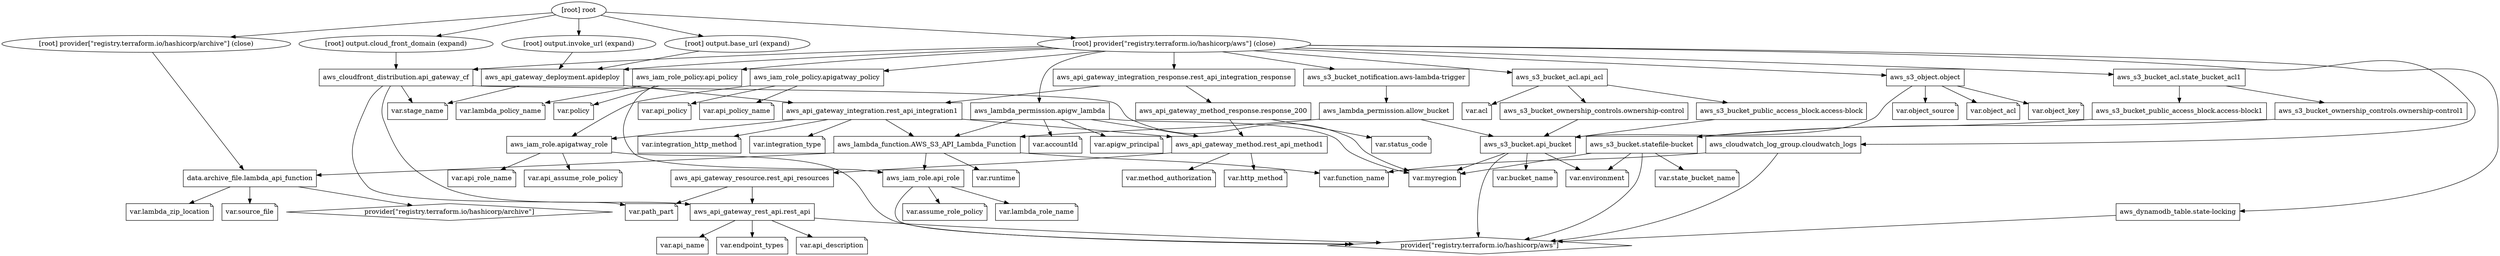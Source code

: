 digraph {
	compound = "true"
	newrank = "true"
	subgraph "root" {
		"[root] aws_api_gateway_deployment.apideploy (expand)" [label = "aws_api_gateway_deployment.apideploy", shape = "box"]
		"[root] aws_api_gateway_integration.rest_api_integration1 (expand)" [label = "aws_api_gateway_integration.rest_api_integration1", shape = "box"]
		"[root] aws_api_gateway_integration_response.rest_api_integration_response (expand)" [label = "aws_api_gateway_integration_response.rest_api_integration_response", shape = "box"]
		"[root] aws_api_gateway_method.rest_api_method1 (expand)" [label = "aws_api_gateway_method.rest_api_method1", shape = "box"]
		"[root] aws_api_gateway_method_response.response_200 (expand)" [label = "aws_api_gateway_method_response.response_200", shape = "box"]
		"[root] aws_api_gateway_resource.rest_api_resources (expand)" [label = "aws_api_gateway_resource.rest_api_resources", shape = "box"]
		"[root] aws_api_gateway_rest_api.rest_api (expand)" [label = "aws_api_gateway_rest_api.rest_api", shape = "box"]
		"[root] aws_cloudfront_distribution.api_gateway_cf (expand)" [label = "aws_cloudfront_distribution.api_gateway_cf", shape = "box"]
		"[root] aws_cloudwatch_log_group.cloudwatch_logs (expand)" [label = "aws_cloudwatch_log_group.cloudwatch_logs", shape = "box"]
		"[root] aws_dynamodb_table.state-locking (expand)" [label = "aws_dynamodb_table.state-locking", shape = "box"]
		"[root] aws_iam_role.api_role (expand)" [label = "aws_iam_role.api_role", shape = "box"]
		"[root] aws_iam_role.apigatway_role (expand)" [label = "aws_iam_role.apigatway_role", shape = "box"]
		"[root] aws_iam_role_policy.api_policy (expand)" [label = "aws_iam_role_policy.api_policy", shape = "box"]
		"[root] aws_iam_role_policy.apigatway_policy (expand)" [label = "aws_iam_role_policy.apigatway_policy", shape = "box"]
		"[root] aws_lambda_function.AWS_S3_API_Lambda_Function (expand)" [label = "aws_lambda_function.AWS_S3_API_Lambda_Function", shape = "box"]
		"[root] aws_lambda_permission.allow_bucket (expand)" [label = "aws_lambda_permission.allow_bucket", shape = "box"]
		"[root] aws_lambda_permission.apigw_lambda (expand)" [label = "aws_lambda_permission.apigw_lambda", shape = "box"]
		"[root] aws_s3_bucket.api_bucket (expand)" [label = "aws_s3_bucket.api_bucket", shape = "box"]
		"[root] aws_s3_bucket.statefile-bucket (expand)" [label = "aws_s3_bucket.statefile-bucket", shape = "box"]
		"[root] aws_s3_bucket_acl.api_acl (expand)" [label = "aws_s3_bucket_acl.api_acl", shape = "box"]
		"[root] aws_s3_bucket_acl.state_bucket_acl1 (expand)" [label = "aws_s3_bucket_acl.state_bucket_acl1", shape = "box"]
		"[root] aws_s3_bucket_notification.aws-lambda-trigger (expand)" [label = "aws_s3_bucket_notification.aws-lambda-trigger", shape = "box"]
		"[root] aws_s3_bucket_ownership_controls.ownership-control (expand)" [label = "aws_s3_bucket_ownership_controls.ownership-control", shape = "box"]
		"[root] aws_s3_bucket_ownership_controls.ownership-control1 (expand)" [label = "aws_s3_bucket_ownership_controls.ownership-control1", shape = "box"]
		"[root] aws_s3_bucket_public_access_block.access-block (expand)" [label = "aws_s3_bucket_public_access_block.access-block", shape = "box"]
		"[root] aws_s3_bucket_public_access_block.access-block1 (expand)" [label = "aws_s3_bucket_public_access_block.access-block1", shape = "box"]
		"[root] aws_s3_object.object (expand)" [label = "aws_s3_object.object", shape = "box"]
		"[root] data.archive_file.lambda_api_function (expand)" [label = "data.archive_file.lambda_api_function", shape = "box"]
		"[root] provider[\"registry.terraform.io/hashicorp/archive\"]" [label = "provider[\"registry.terraform.io/hashicorp/archive\"]", shape = "diamond"]
		"[root] provider[\"registry.terraform.io/hashicorp/aws\"]" [label = "provider[\"registry.terraform.io/hashicorp/aws\"]", shape = "diamond"]
		"[root] var.accountId" [label = "var.accountId", shape = "note"]
		"[root] var.acl" [label = "var.acl", shape = "note"]
		"[root] var.api_assume_role_policy" [label = "var.api_assume_role_policy", shape = "note"]
		"[root] var.api_description" [label = "var.api_description", shape = "note"]
		"[root] var.api_name" [label = "var.api_name", shape = "note"]
		"[root] var.api_policy" [label = "var.api_policy", shape = "note"]
		"[root] var.api_policy_name" [label = "var.api_policy_name", shape = "note"]
		"[root] var.api_role_name" [label = "var.api_role_name", shape = "note"]
		"[root] var.apigw_principal" [label = "var.apigw_principal", shape = "note"]
		"[root] var.assume_role_policy" [label = "var.assume_role_policy", shape = "note"]
		"[root] var.bucket_name" [label = "var.bucket_name", shape = "note"]
		"[root] var.endpoint_types" [label = "var.endpoint_types", shape = "note"]
		"[root] var.environment" [label = "var.environment", shape = "note"]
		"[root] var.function_name" [label = "var.function_name", shape = "note"]
		"[root] var.http_method" [label = "var.http_method", shape = "note"]
		"[root] var.integration_http_method" [label = "var.integration_http_method", shape = "note"]
		"[root] var.integration_type" [label = "var.integration_type", shape = "note"]
		"[root] var.lambda_policy_name" [label = "var.lambda_policy_name", shape = "note"]
		"[root] var.lambda_role_name" [label = "var.lambda_role_name", shape = "note"]
		"[root] var.lambda_zip_location" [label = "var.lambda_zip_location", shape = "note"]
		"[root] var.method_authorization" [label = "var.method_authorization", shape = "note"]
		"[root] var.myregion" [label = "var.myregion", shape = "note"]
		"[root] var.object_acl" [label = "var.object_acl", shape = "note"]
		"[root] var.object_key" [label = "var.object_key", shape = "note"]
		"[root] var.object_source" [label = "var.object_source", shape = "note"]
		"[root] var.path_part" [label = "var.path_part", shape = "note"]
		"[root] var.policy" [label = "var.policy", shape = "note"]
		"[root] var.runtime" [label = "var.runtime", shape = "note"]
		"[root] var.source_file" [label = "var.source_file", shape = "note"]
		"[root] var.stage_name" [label = "var.stage_name", shape = "note"]
		"[root] var.state_bucket_name" [label = "var.state_bucket_name", shape = "note"]
		"[root] var.status_code" [label = "var.status_code", shape = "note"]
		"[root] aws_api_gateway_deployment.apideploy (expand)" -> "[root] aws_api_gateway_integration.rest_api_integration1 (expand)"
		"[root] aws_api_gateway_deployment.apideploy (expand)" -> "[root] var.stage_name"
		"[root] aws_api_gateway_integration.rest_api_integration1 (expand)" -> "[root] aws_api_gateway_method.rest_api_method1 (expand)"
		"[root] aws_api_gateway_integration.rest_api_integration1 (expand)" -> "[root] aws_iam_role.apigatway_role (expand)"
		"[root] aws_api_gateway_integration.rest_api_integration1 (expand)" -> "[root] aws_lambda_function.AWS_S3_API_Lambda_Function (expand)"
		"[root] aws_api_gateway_integration.rest_api_integration1 (expand)" -> "[root] var.integration_http_method"
		"[root] aws_api_gateway_integration.rest_api_integration1 (expand)" -> "[root] var.integration_type"
		"[root] aws_api_gateway_integration_response.rest_api_integration_response (expand)" -> "[root] aws_api_gateway_integration.rest_api_integration1 (expand)"
		"[root] aws_api_gateway_integration_response.rest_api_integration_response (expand)" -> "[root] aws_api_gateway_method_response.response_200 (expand)"
		"[root] aws_api_gateway_method.rest_api_method1 (expand)" -> "[root] aws_api_gateway_resource.rest_api_resources (expand)"
		"[root] aws_api_gateway_method.rest_api_method1 (expand)" -> "[root] var.http_method"
		"[root] aws_api_gateway_method.rest_api_method1 (expand)" -> "[root] var.method_authorization"
		"[root] aws_api_gateway_method_response.response_200 (expand)" -> "[root] aws_api_gateway_method.rest_api_method1 (expand)"
		"[root] aws_api_gateway_method_response.response_200 (expand)" -> "[root] var.status_code"
		"[root] aws_api_gateway_resource.rest_api_resources (expand)" -> "[root] aws_api_gateway_rest_api.rest_api (expand)"
		"[root] aws_api_gateway_resource.rest_api_resources (expand)" -> "[root] var.path_part"
		"[root] aws_api_gateway_rest_api.rest_api (expand)" -> "[root] provider[\"registry.terraform.io/hashicorp/aws\"]"
		"[root] aws_api_gateway_rest_api.rest_api (expand)" -> "[root] var.api_description"
		"[root] aws_api_gateway_rest_api.rest_api (expand)" -> "[root] var.api_name"
		"[root] aws_api_gateway_rest_api.rest_api (expand)" -> "[root] var.endpoint_types"
		"[root] aws_cloudfront_distribution.api_gateway_cf (expand)" -> "[root] aws_api_gateway_rest_api.rest_api (expand)"
		"[root] aws_cloudfront_distribution.api_gateway_cf (expand)" -> "[root] var.myregion"
		"[root] aws_cloudfront_distribution.api_gateway_cf (expand)" -> "[root] var.path_part"
		"[root] aws_cloudfront_distribution.api_gateway_cf (expand)" -> "[root] var.stage_name"
		"[root] aws_cloudwatch_log_group.cloudwatch_logs (expand)" -> "[root] provider[\"registry.terraform.io/hashicorp/aws\"]"
		"[root] aws_cloudwatch_log_group.cloudwatch_logs (expand)" -> "[root] var.function_name"
		"[root] aws_dynamodb_table.state-locking (expand)" -> "[root] provider[\"registry.terraform.io/hashicorp/aws\"]"
		"[root] aws_iam_role.api_role (expand)" -> "[root] provider[\"registry.terraform.io/hashicorp/aws\"]"
		"[root] aws_iam_role.api_role (expand)" -> "[root] var.assume_role_policy"
		"[root] aws_iam_role.api_role (expand)" -> "[root] var.lambda_role_name"
		"[root] aws_iam_role.apigatway_role (expand)" -> "[root] provider[\"registry.terraform.io/hashicorp/aws\"]"
		"[root] aws_iam_role.apigatway_role (expand)" -> "[root] var.api_assume_role_policy"
		"[root] aws_iam_role.apigatway_role (expand)" -> "[root] var.api_role_name"
		"[root] aws_iam_role_policy.api_policy (expand)" -> "[root] aws_iam_role.api_role (expand)"
		"[root] aws_iam_role_policy.api_policy (expand)" -> "[root] var.lambda_policy_name"
		"[root] aws_iam_role_policy.api_policy (expand)" -> "[root] var.policy"
		"[root] aws_iam_role_policy.apigatway_policy (expand)" -> "[root] aws_iam_role.apigatway_role (expand)"
		"[root] aws_iam_role_policy.apigatway_policy (expand)" -> "[root] var.api_policy"
		"[root] aws_iam_role_policy.apigatway_policy (expand)" -> "[root] var.api_policy_name"
		"[root] aws_lambda_function.AWS_S3_API_Lambda_Function (expand)" -> "[root] aws_iam_role.api_role (expand)"
		"[root] aws_lambda_function.AWS_S3_API_Lambda_Function (expand)" -> "[root] data.archive_file.lambda_api_function (expand)"
		"[root] aws_lambda_function.AWS_S3_API_Lambda_Function (expand)" -> "[root] var.function_name"
		"[root] aws_lambda_function.AWS_S3_API_Lambda_Function (expand)" -> "[root] var.runtime"
		"[root] aws_lambda_permission.allow_bucket (expand)" -> "[root] aws_lambda_function.AWS_S3_API_Lambda_Function (expand)"
		"[root] aws_lambda_permission.allow_bucket (expand)" -> "[root] aws_s3_bucket.api_bucket (expand)"
		"[root] aws_lambda_permission.apigw_lambda (expand)" -> "[root] aws_api_gateway_method.rest_api_method1 (expand)"
		"[root] aws_lambda_permission.apigw_lambda (expand)" -> "[root] aws_lambda_function.AWS_S3_API_Lambda_Function (expand)"
		"[root] aws_lambda_permission.apigw_lambda (expand)" -> "[root] var.accountId"
		"[root] aws_lambda_permission.apigw_lambda (expand)" -> "[root] var.apigw_principal"
		"[root] aws_lambda_permission.apigw_lambda (expand)" -> "[root] var.myregion"
		"[root] aws_s3_bucket.api_bucket (expand)" -> "[root] provider[\"registry.terraform.io/hashicorp/aws\"]"
		"[root] aws_s3_bucket.api_bucket (expand)" -> "[root] var.bucket_name"
		"[root] aws_s3_bucket.api_bucket (expand)" -> "[root] var.environment"
		"[root] aws_s3_bucket.api_bucket (expand)" -> "[root] var.myregion"
		"[root] aws_s3_bucket.statefile-bucket (expand)" -> "[root] provider[\"registry.terraform.io/hashicorp/aws\"]"
		"[root] aws_s3_bucket.statefile-bucket (expand)" -> "[root] var.environment"
		"[root] aws_s3_bucket.statefile-bucket (expand)" -> "[root] var.myregion"
		"[root] aws_s3_bucket.statefile-bucket (expand)" -> "[root] var.state_bucket_name"
		"[root] aws_s3_bucket_acl.api_acl (expand)" -> "[root] aws_s3_bucket_ownership_controls.ownership-control (expand)"
		"[root] aws_s3_bucket_acl.api_acl (expand)" -> "[root] aws_s3_bucket_public_access_block.access-block (expand)"
		"[root] aws_s3_bucket_acl.api_acl (expand)" -> "[root] var.acl"
		"[root] aws_s3_bucket_acl.state_bucket_acl1 (expand)" -> "[root] aws_s3_bucket_ownership_controls.ownership-control1 (expand)"
		"[root] aws_s3_bucket_acl.state_bucket_acl1 (expand)" -> "[root] aws_s3_bucket_public_access_block.access-block1 (expand)"
		"[root] aws_s3_bucket_notification.aws-lambda-trigger (expand)" -> "[root] aws_lambda_permission.allow_bucket (expand)"
		"[root] aws_s3_bucket_ownership_controls.ownership-control (expand)" -> "[root] aws_s3_bucket.api_bucket (expand)"
		"[root] aws_s3_bucket_ownership_controls.ownership-control1 (expand)" -> "[root] aws_s3_bucket.statefile-bucket (expand)"
		"[root] aws_s3_bucket_public_access_block.access-block (expand)" -> "[root] aws_s3_bucket.api_bucket (expand)"
		"[root] aws_s3_bucket_public_access_block.access-block1 (expand)" -> "[root] aws_s3_bucket.statefile-bucket (expand)"
		"[root] aws_s3_object.object (expand)" -> "[root] aws_s3_bucket.api_bucket (expand)"
		"[root] aws_s3_object.object (expand)" -> "[root] var.object_acl"
		"[root] aws_s3_object.object (expand)" -> "[root] var.object_key"
		"[root] aws_s3_object.object (expand)" -> "[root] var.object_source"
		"[root] data.archive_file.lambda_api_function (expand)" -> "[root] provider[\"registry.terraform.io/hashicorp/archive\"]"
		"[root] data.archive_file.lambda_api_function (expand)" -> "[root] var.lambda_zip_location"
		"[root] data.archive_file.lambda_api_function (expand)" -> "[root] var.source_file"
		"[root] output.base_url (expand)" -> "[root] aws_api_gateway_deployment.apideploy (expand)"
		"[root] output.cloud_front_domain (expand)" -> "[root] aws_cloudfront_distribution.api_gateway_cf (expand)"
		"[root] output.invoke_url (expand)" -> "[root] aws_api_gateway_deployment.apideploy (expand)"
		"[root] provider[\"registry.terraform.io/hashicorp/archive\"] (close)" -> "[root] data.archive_file.lambda_api_function (expand)"
		"[root] provider[\"registry.terraform.io/hashicorp/aws\"] (close)" -> "[root] aws_api_gateway_deployment.apideploy (expand)"
		"[root] provider[\"registry.terraform.io/hashicorp/aws\"] (close)" -> "[root] aws_api_gateway_integration_response.rest_api_integration_response (expand)"
		"[root] provider[\"registry.terraform.io/hashicorp/aws\"] (close)" -> "[root] aws_cloudfront_distribution.api_gateway_cf (expand)"
		"[root] provider[\"registry.terraform.io/hashicorp/aws\"] (close)" -> "[root] aws_cloudwatch_log_group.cloudwatch_logs (expand)"
		"[root] provider[\"registry.terraform.io/hashicorp/aws\"] (close)" -> "[root] aws_dynamodb_table.state-locking (expand)"
		"[root] provider[\"registry.terraform.io/hashicorp/aws\"] (close)" -> "[root] aws_iam_role_policy.api_policy (expand)"
		"[root] provider[\"registry.terraform.io/hashicorp/aws\"] (close)" -> "[root] aws_iam_role_policy.apigatway_policy (expand)"
		"[root] provider[\"registry.terraform.io/hashicorp/aws\"] (close)" -> "[root] aws_lambda_permission.apigw_lambda (expand)"
		"[root] provider[\"registry.terraform.io/hashicorp/aws\"] (close)" -> "[root] aws_s3_bucket_acl.api_acl (expand)"
		"[root] provider[\"registry.terraform.io/hashicorp/aws\"] (close)" -> "[root] aws_s3_bucket_acl.state_bucket_acl1 (expand)"
		"[root] provider[\"registry.terraform.io/hashicorp/aws\"] (close)" -> "[root] aws_s3_bucket_notification.aws-lambda-trigger (expand)"
		"[root] provider[\"registry.terraform.io/hashicorp/aws\"] (close)" -> "[root] aws_s3_object.object (expand)"
		"[root] root" -> "[root] output.base_url (expand)"
		"[root] root" -> "[root] output.cloud_front_domain (expand)"
		"[root] root" -> "[root] output.invoke_url (expand)"
		"[root] root" -> "[root] provider[\"registry.terraform.io/hashicorp/archive\"] (close)"
		"[root] root" -> "[root] provider[\"registry.terraform.io/hashicorp/aws\"] (close)"
	}
}

